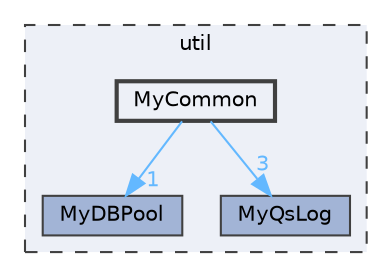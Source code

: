 digraph "MyCommon"
{
 // LATEX_PDF_SIZE
  bgcolor="transparent";
  edge [fontname=Helvetica,fontsize=10,labelfontname=Helvetica,labelfontsize=10];
  node [fontname=Helvetica,fontsize=10,shape=box,height=0.2,width=0.4];
  compound=true
  subgraph clusterdir_23ec12649285f9fabf3a6b7380226c28 {
    graph [ bgcolor="#edf0f7", pencolor="grey25", label="util", fontname=Helvetica,fontsize=10 style="filled,dashed", URL="dir_23ec12649285f9fabf3a6b7380226c28.html",tooltip=""]
  dir_2b85cb5a0e1f886cd4e2d8a137494454 [label="MyDBPool", fillcolor="#a2b4d6", color="grey25", style="filled", URL="dir_2b85cb5a0e1f886cd4e2d8a137494454.html",tooltip=""];
  dir_3a9b0baa2eedc724de425a486f413643 [label="MyQsLog", fillcolor="#a2b4d6", color="grey25", style="filled", URL="dir_3a9b0baa2eedc724de425a486f413643.html",tooltip=""];
  dir_282630339bcb1248ff36df9287a75eaa [label="MyCommon", fillcolor="#edf0f7", color="grey25", style="filled,bold", URL="dir_282630339bcb1248ff36df9287a75eaa.html",tooltip=""];
  }
  dir_282630339bcb1248ff36df9287a75eaa->dir_2b85cb5a0e1f886cd4e2d8a137494454 [headlabel="1", labeldistance=1.5 headhref="dir_000231_000236.html" href="dir_000231_000236.html" color="steelblue1" fontcolor="steelblue1"];
  dir_282630339bcb1248ff36df9287a75eaa->dir_3a9b0baa2eedc724de425a486f413643 [headlabel="3", labeldistance=1.5 headhref="dir_000231_000257.html" href="dir_000231_000257.html" color="steelblue1" fontcolor="steelblue1"];
}
